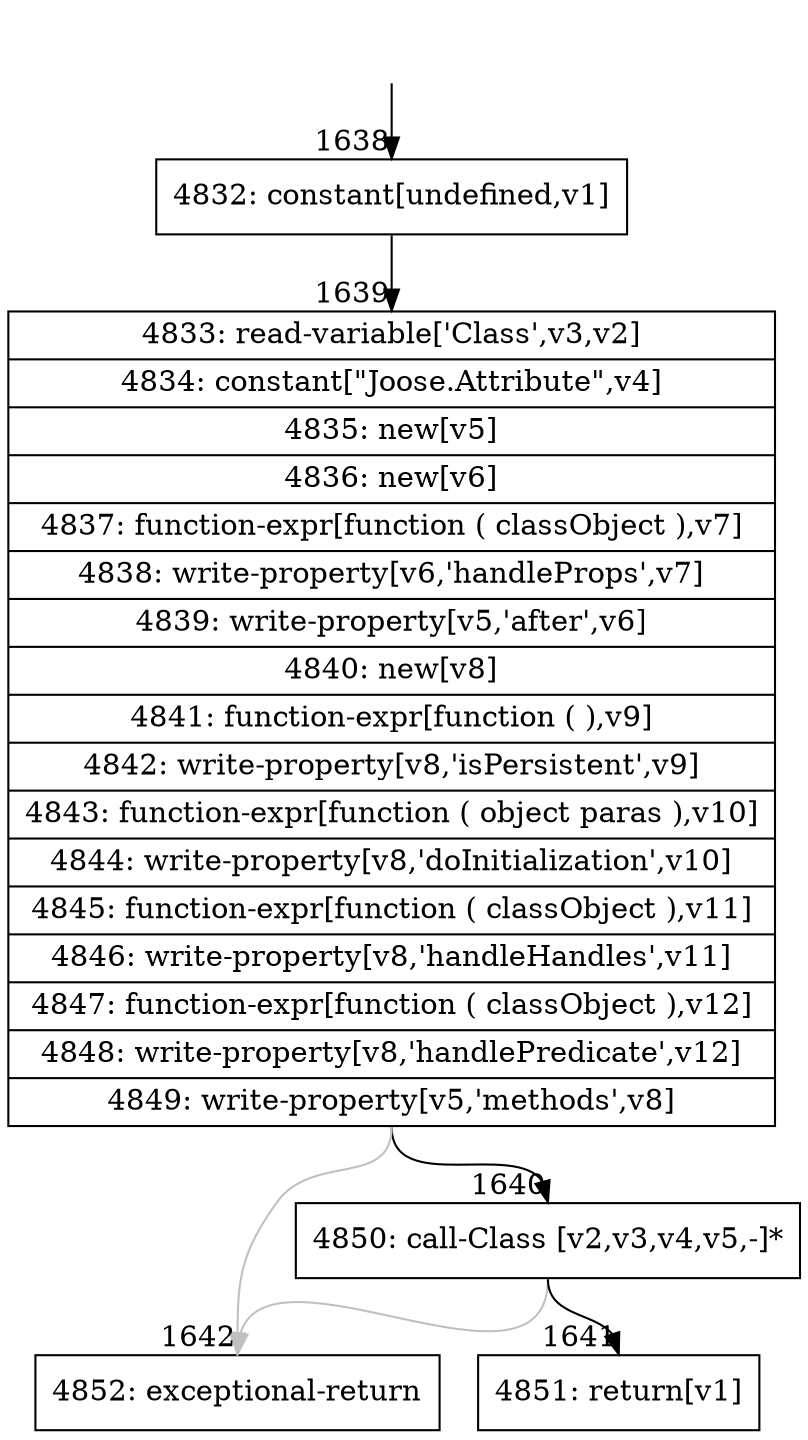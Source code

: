 digraph {
rankdir="TD"
BB_entry186[shape=none,label=""];
BB_entry186 -> BB1638 [tailport=s, headport=n, headlabel="    1638"]
BB1638 [shape=record label="{4832: constant[undefined,v1]}" ] 
BB1638 -> BB1639 [tailport=s, headport=n, headlabel="      1639"]
BB1639 [shape=record label="{4833: read-variable['Class',v3,v2]|4834: constant[\"Joose.Attribute\",v4]|4835: new[v5]|4836: new[v6]|4837: function-expr[function ( classObject ),v7]|4838: write-property[v6,'handleProps',v7]|4839: write-property[v5,'after',v6]|4840: new[v8]|4841: function-expr[function ( ),v9]|4842: write-property[v8,'isPersistent',v9]|4843: function-expr[function ( object paras ),v10]|4844: write-property[v8,'doInitialization',v10]|4845: function-expr[function ( classObject ),v11]|4846: write-property[v8,'handleHandles',v11]|4847: function-expr[function ( classObject ),v12]|4848: write-property[v8,'handlePredicate',v12]|4849: write-property[v5,'methods',v8]}" ] 
BB1639 -> BB1640 [tailport=s, headport=n, headlabel="      1640"]
BB1639 -> BB1642 [tailport=s, headport=n, color=gray, headlabel="      1642"]
BB1640 [shape=record label="{4850: call-Class [v2,v3,v4,v5,-]*}" ] 
BB1640 -> BB1641 [tailport=s, headport=n, headlabel="      1641"]
BB1640 -> BB1642 [tailport=s, headport=n, color=gray]
BB1641 [shape=record label="{4851: return[v1]}" ] 
BB1642 [shape=record label="{4852: exceptional-return}" ] 
//#$~ 1883
}
